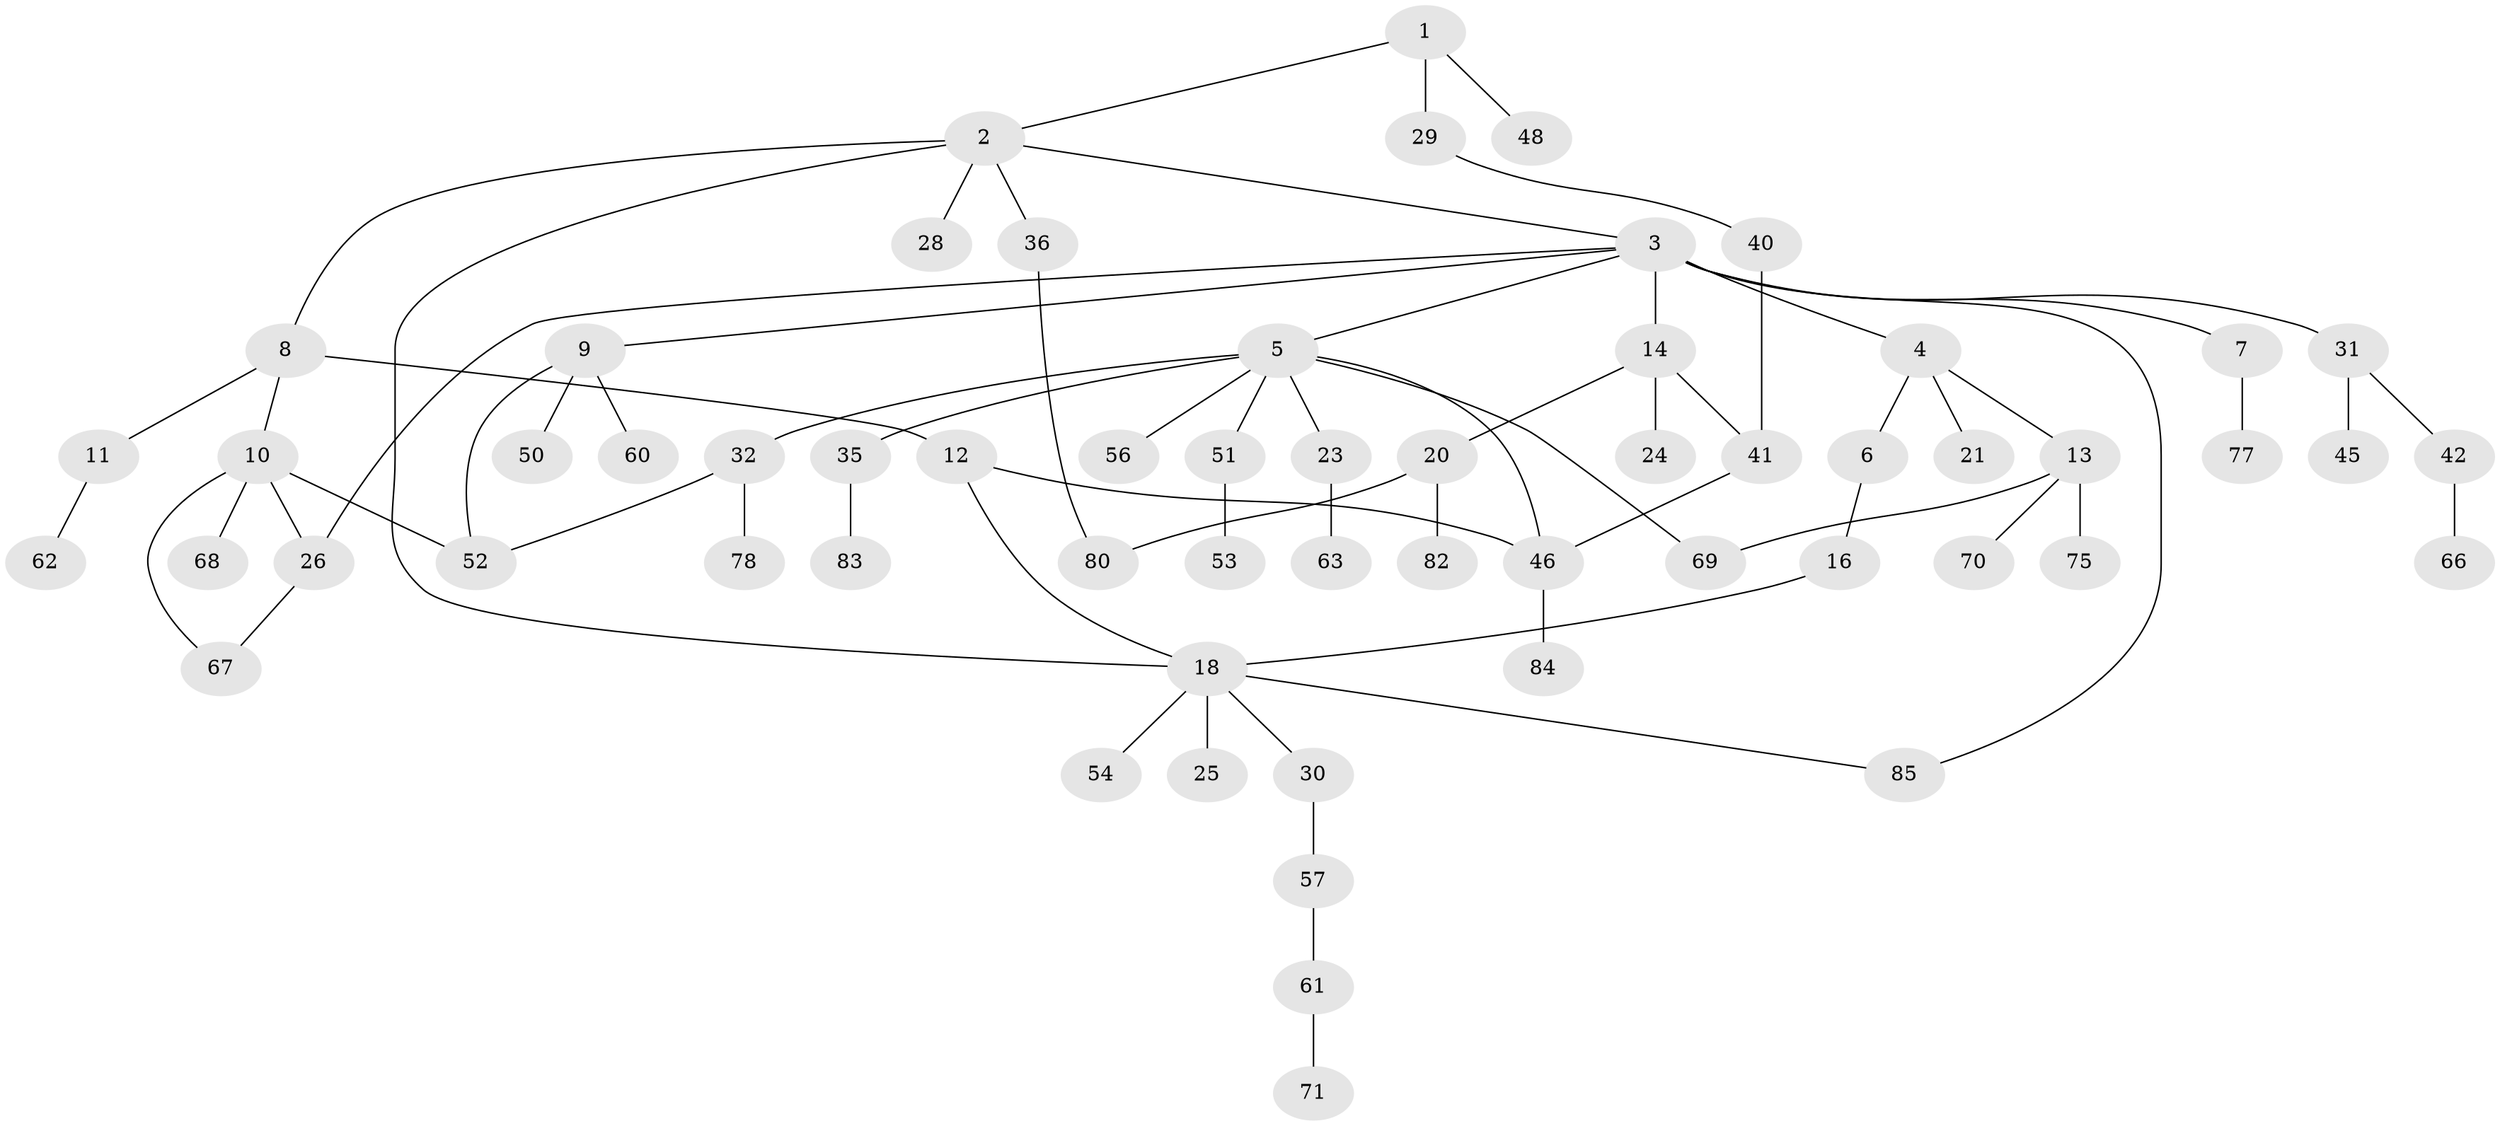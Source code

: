 // Generated by graph-tools (version 1.1) at 2025/51/02/27/25 19:51:41]
// undirected, 60 vertices, 71 edges
graph export_dot {
graph [start="1"]
  node [color=gray90,style=filled];
  1;
  2 [super="+37"];
  3 [super="+27"];
  4 [super="+19"];
  5 [super="+22"];
  6;
  7;
  8 [super="+49"];
  9;
  10 [super="+17"];
  11 [super="+72"];
  12 [super="+38"];
  13 [super="+15"];
  14;
  16 [super="+39"];
  18 [super="+81"];
  20 [super="+47"];
  21;
  23 [super="+58"];
  24;
  25 [super="+34"];
  26 [super="+59"];
  28;
  29 [super="+76"];
  30;
  31 [super="+33"];
  32 [super="+43"];
  35 [super="+44"];
  36 [super="+64"];
  40;
  41 [super="+79"];
  42;
  45;
  46 [super="+74"];
  48;
  50;
  51 [super="+73"];
  52 [super="+55"];
  53;
  54;
  56 [super="+86"];
  57;
  60;
  61 [super="+65"];
  62;
  63;
  66;
  67;
  68;
  69;
  70;
  71;
  75;
  77;
  78;
  80;
  82;
  83;
  84;
  85;
  1 -- 2;
  1 -- 29;
  1 -- 48;
  2 -- 3;
  2 -- 8;
  2 -- 18;
  2 -- 28;
  2 -- 36;
  3 -- 4;
  3 -- 5;
  3 -- 7;
  3 -- 9;
  3 -- 14;
  3 -- 26;
  3 -- 31;
  3 -- 85;
  4 -- 6;
  4 -- 13;
  4 -- 21;
  5 -- 23;
  5 -- 32;
  5 -- 35;
  5 -- 51;
  5 -- 56;
  5 -- 46;
  5 -- 69;
  6 -- 16;
  7 -- 77;
  8 -- 10;
  8 -- 11;
  8 -- 12;
  9 -- 50;
  9 -- 52;
  9 -- 60;
  10 -- 67;
  10 -- 68;
  10 -- 52;
  10 -- 26;
  11 -- 62;
  12 -- 18;
  12 -- 46;
  13 -- 69;
  13 -- 70;
  13 -- 75;
  14 -- 20;
  14 -- 24;
  14 -- 41;
  16 -- 18;
  18 -- 25;
  18 -- 30;
  18 -- 54;
  18 -- 85;
  20 -- 82;
  20 -- 80;
  23 -- 63;
  26 -- 67;
  29 -- 40;
  30 -- 57;
  31 -- 42;
  31 -- 45;
  32 -- 78;
  32 -- 52;
  35 -- 83;
  36 -- 80;
  40 -- 41;
  41 -- 46;
  42 -- 66;
  46 -- 84;
  51 -- 53;
  57 -- 61;
  61 -- 71;
}
